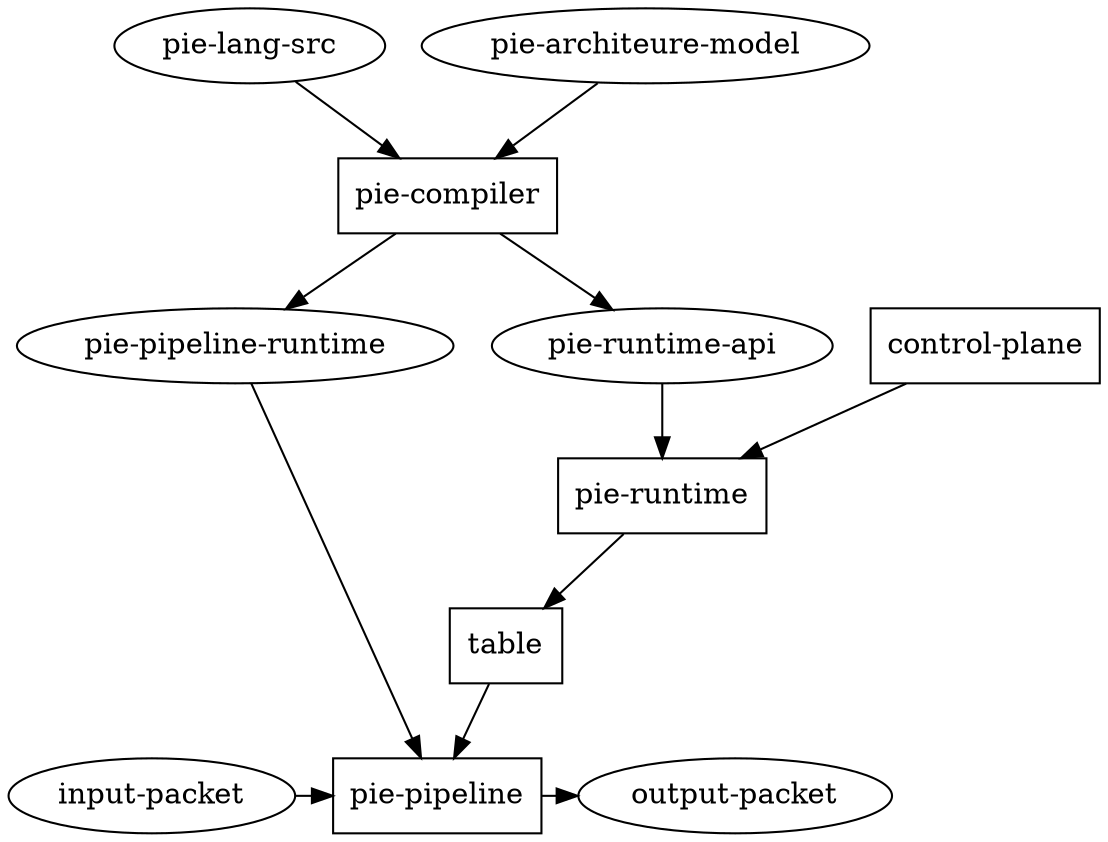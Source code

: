digraph architecture {
    {
        rank = "same";
        "pie-lang-src";
        "pie-architeure-model";
    }

    {
        rank = "same";
        "pie-pipeline-runtime";
        "pie-runtime-api";
    }

    {
        rank = "same";
        "input-packet";
        "output-packet";
        "pie-pipeline";
    }

    "pie-compiler" [shape = rect];
    "pie-runtime" [shape = rect];
    "pie-pipeline" [shape = rect];
    "control-plane" [shape = rect];
    "table" [shape = rect];

    "control-plane" -> "pie-runtime";
    "pie-runtime" -> "table";
    "table" -> "pie-pipeline";
    "pie-lang-src" -> "pie-compiler";
    "pie-architeure-model" -> "pie-compiler";
    "pie-compiler" -> "pie-pipeline-runtime";
    "pie-compiler" -> "pie-runtime-api";
    "pie-pipeline-runtime" -> "pie-pipeline";
    "pie-runtime-api" -> "pie-runtime";
    "input-packet" -> "pie-pipeline";
    "pie-pipeline" -> "output-packet";
}
